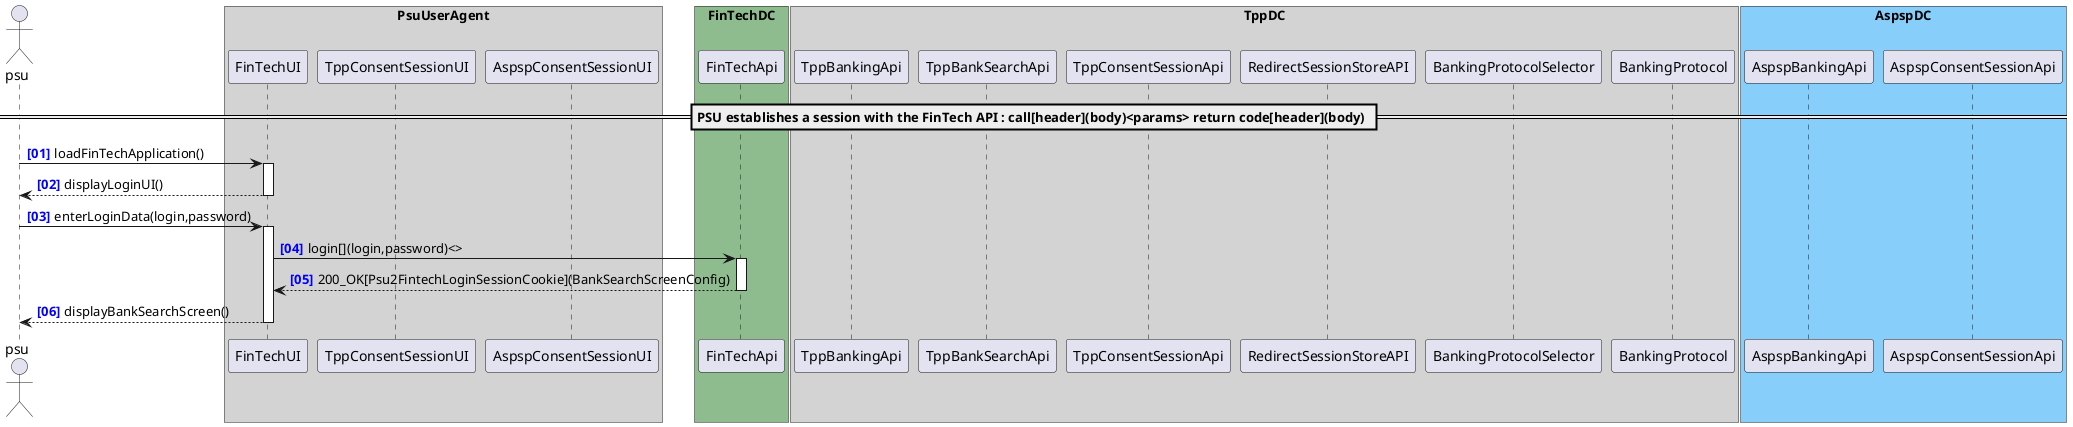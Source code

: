 @startuml

autonumber "<b><color blue>[00]"
actor psu

box "PsuUserAgent" #LightGray
    participant "FinTechUI" as FinTechUI
    participant "TppConsentSessionUI" as TppConsentSessionUI
    participant "AspspConsentSessionUI" as AspspConsentSessionUI
end box
box "FinTechDC" #DarkSeaGreen
    participant "FinTechApi" as FinTechApi
end box
box "TppDC" #LightGray
    participant "TppBankingApi" as TppBankingApi
    participant "TppBankSearchApi" as TppBankSearchApi
    participant "TppConsentSessionApi" as TppConsentSessionApi

    participant "RedirectSessionStoreAPI" as RedirectSessionStoreAPI
    participant "BankingProtocolSelector" as BankingProtocolSelector
    participant "BankingProtocol" as BankingProtocol
end box
box "AspspDC" #LightSkyBlue
	participant "AspspBankingApi" as AspspBankingApi
    participant "AspspConsentSessionApi" as AspspConsentSessionApi
end box

== PSU establishes a session with the FinTech API : call[header](body)<params> return code[header](body) ==
psu -> FinTechUI ++ : loadFinTechApplication()
return displayLoginUI()
psu -> FinTechUI ++ : enterLoginData(login,password)
FinTechUI -> FinTechApi ++ : login[](login,password)<>
return 200_OK[Psu2FintechLoginSessionCookie](BankSearchScreenConfig)
return displayBankSearchScreen()
@enduml